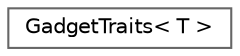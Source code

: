 digraph "Graphical Class Hierarchy"
{
 // LATEX_PDF_SIZE
  bgcolor="transparent";
  edge [fontname=Helvetica,fontsize=10,labelfontname=Helvetica,labelfontsize=10];
  node [fontname=Helvetica,fontsize=10,shape=box,height=0.2,width=0.4];
  rankdir="LR";
  Node0 [id="Node000000",label="GadgetTraits\< T \>",height=0.2,width=0.4,color="grey40", fillcolor="white", style="filled",URL="$structGadgetTraits.html",tooltip=" "];
}
